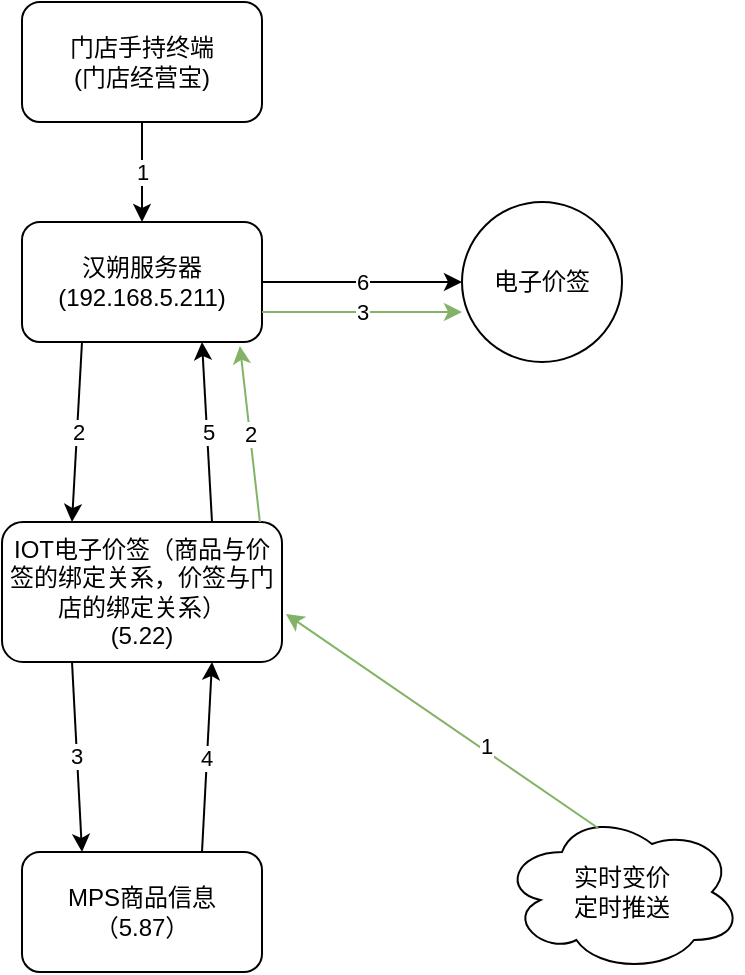 <mxfile version="14.1.8" type="github"><diagram id="gE1HtgRUrCBJ7OvZJQ6E" name="Page-1"><mxGraphModel dx="1422" dy="763" grid="1" gridSize="10" guides="1" tooltips="1" connect="1" arrows="1" fold="1" page="1" pageScale="1" pageWidth="827" pageHeight="1169" math="0" shadow="0"><root><mxCell id="0"/><mxCell id="1" parent="0"/><mxCell id="hWcRmn8jeREX_tlKCuTb-1" value="&lt;div&gt;汉朔服务器&lt;/div&gt;&lt;div&gt;(192.168.5.211)&lt;br&gt;&lt;/div&gt;" style="rounded=1;whiteSpace=wrap;html=1;" vertex="1" parent="1"><mxGeometry x="320" y="240" width="120" height="60" as="geometry"/></mxCell><mxCell id="hWcRmn8jeREX_tlKCuTb-2" value="门店手持终端&lt;br&gt;(门店经营宝)" style="rounded=1;whiteSpace=wrap;html=1;" vertex="1" parent="1"><mxGeometry x="320" y="130" width="120" height="60" as="geometry"/></mxCell><object label="1" id="hWcRmn8jeREX_tlKCuTb-3"><mxCell style="endArrow=classic;html=1;exitX=0.5;exitY=1;exitDx=0;exitDy=0;" edge="1" parent="1" source="hWcRmn8jeREX_tlKCuTb-2" target="hWcRmn8jeREX_tlKCuTb-1"><mxGeometry width="50" height="50" relative="1" as="geometry"><mxPoint x="390" y="410" as="sourcePoint"/><mxPoint x="440" y="360" as="targetPoint"/></mxGeometry></mxCell></object><mxCell id="hWcRmn8jeREX_tlKCuTb-4" value="IOT电子价签（商品与价签的绑定关系，价签与门店的绑定关系）&lt;br&gt;(5.22)" style="rounded=1;whiteSpace=wrap;html=1;" vertex="1" parent="1"><mxGeometry x="310" y="390" width="140" height="70" as="geometry"/></mxCell><mxCell id="hWcRmn8jeREX_tlKCuTb-5" value="2" style="endArrow=classic;html=1;exitX=0.25;exitY=1;exitDx=0;exitDy=0;entryX=0.25;entryY=0;entryDx=0;entryDy=0;" edge="1" parent="1" source="hWcRmn8jeREX_tlKCuTb-1" target="hWcRmn8jeREX_tlKCuTb-4"><mxGeometry width="50" height="50" relative="1" as="geometry"><mxPoint x="390" y="410" as="sourcePoint"/><mxPoint x="440" y="360" as="targetPoint"/></mxGeometry></mxCell><mxCell id="hWcRmn8jeREX_tlKCuTb-7" value="5" style="endArrow=classic;html=1;entryX=0.75;entryY=1;entryDx=0;entryDy=0;exitX=0.75;exitY=0;exitDx=0;exitDy=0;" edge="1" parent="1" source="hWcRmn8jeREX_tlKCuTb-4" target="hWcRmn8jeREX_tlKCuTb-1"><mxGeometry width="50" height="50" relative="1" as="geometry"><mxPoint x="270" y="570" as="sourcePoint"/><mxPoint x="320" y="520" as="targetPoint"/></mxGeometry></mxCell><mxCell id="hWcRmn8jeREX_tlKCuTb-8" value="MPS商品信息&lt;br&gt;（5.87）" style="rounded=1;whiteSpace=wrap;html=1;" vertex="1" parent="1"><mxGeometry x="320" y="555" width="120" height="60" as="geometry"/></mxCell><mxCell id="hWcRmn8jeREX_tlKCuTb-9" value="3" style="endArrow=classic;html=1;exitX=0.25;exitY=1;exitDx=0;exitDy=0;entryX=0.25;entryY=0;entryDx=0;entryDy=0;" edge="1" parent="1" source="hWcRmn8jeREX_tlKCuTb-4" target="hWcRmn8jeREX_tlKCuTb-8"><mxGeometry width="50" height="50" relative="1" as="geometry"><mxPoint x="390" y="450" as="sourcePoint"/><mxPoint x="440" y="400" as="targetPoint"/></mxGeometry></mxCell><mxCell id="hWcRmn8jeREX_tlKCuTb-10" value="4" style="endArrow=classic;html=1;exitX=0.75;exitY=0;exitDx=0;exitDy=0;entryX=0.75;entryY=1;entryDx=0;entryDy=0;" edge="1" parent="1" source="hWcRmn8jeREX_tlKCuTb-8" target="hWcRmn8jeREX_tlKCuTb-4"><mxGeometry width="50" height="50" relative="1" as="geometry"><mxPoint x="390" y="450" as="sourcePoint"/><mxPoint x="440" y="400" as="targetPoint"/></mxGeometry></mxCell><mxCell id="hWcRmn8jeREX_tlKCuTb-11" value="电子价签" style="ellipse;whiteSpace=wrap;html=1;aspect=fixed;" vertex="1" parent="1"><mxGeometry x="540" y="230" width="80" height="80" as="geometry"/></mxCell><mxCell id="hWcRmn8jeREX_tlKCuTb-12" value="6" style="endArrow=classic;html=1;exitX=1;exitY=0.5;exitDx=0;exitDy=0;entryX=0;entryY=0.5;entryDx=0;entryDy=0;" edge="1" parent="1" source="hWcRmn8jeREX_tlKCuTb-1" target="hWcRmn8jeREX_tlKCuTb-11"><mxGeometry width="50" height="50" relative="1" as="geometry"><mxPoint x="390" y="450" as="sourcePoint"/><mxPoint x="440" y="400" as="targetPoint"/></mxGeometry></mxCell><mxCell id="hWcRmn8jeREX_tlKCuTb-13" value="&lt;div&gt;实时变价&lt;/div&gt;&lt;div&gt;定时推送&lt;br&gt;&lt;/div&gt;" style="ellipse;shape=cloud;whiteSpace=wrap;html=1;" vertex="1" parent="1"><mxGeometry x="560" y="535" width="120" height="80" as="geometry"/></mxCell><mxCell id="hWcRmn8jeREX_tlKCuTb-14" value="" style="endArrow=classic;html=1;exitX=0.4;exitY=0.1;exitDx=0;exitDy=0;exitPerimeter=0;entryX=1.014;entryY=0.657;entryDx=0;entryDy=0;entryPerimeter=0;fillColor=#d5e8d4;strokeColor=#82b366;" edge="1" parent="1" source="hWcRmn8jeREX_tlKCuTb-13" target="hWcRmn8jeREX_tlKCuTb-4"><mxGeometry width="50" height="50" relative="1" as="geometry"><mxPoint x="390" y="450" as="sourcePoint"/><mxPoint x="440" y="400" as="targetPoint"/></mxGeometry></mxCell><mxCell id="hWcRmn8jeREX_tlKCuTb-15" value="1" style="edgeLabel;html=1;align=center;verticalAlign=middle;resizable=0;points=[];" vertex="1" connectable="0" parent="hWcRmn8jeREX_tlKCuTb-14"><mxGeometry x="-0.267" y="-2" relative="1" as="geometry"><mxPoint as="offset"/></mxGeometry></mxCell><mxCell id="hWcRmn8jeREX_tlKCuTb-17" value="2" style="endArrow=classic;html=1;entryX=0.908;entryY=1.033;entryDx=0;entryDy=0;entryPerimeter=0;exitX=0.921;exitY=0;exitDx=0;exitDy=0;exitPerimeter=0;fillColor=#d5e8d4;strokeColor=#82b366;" edge="1" parent="1" source="hWcRmn8jeREX_tlKCuTb-4" target="hWcRmn8jeREX_tlKCuTb-1"><mxGeometry width="50" height="50" relative="1" as="geometry"><mxPoint x="390" y="450" as="sourcePoint"/><mxPoint x="440" y="400" as="targetPoint"/></mxGeometry></mxCell><mxCell id="hWcRmn8jeREX_tlKCuTb-18" value="3" style="endArrow=classic;html=1;fontColor=#000000;exitX=1;exitY=0.75;exitDx=0;exitDy=0;entryX=0;entryY=0.688;entryDx=0;entryDy=0;entryPerimeter=0;fillColor=#d5e8d4;strokeColor=#82b366;" edge="1" parent="1" source="hWcRmn8jeREX_tlKCuTb-1" target="hWcRmn8jeREX_tlKCuTb-11"><mxGeometry width="50" height="50" relative="1" as="geometry"><mxPoint x="390" y="450" as="sourcePoint"/><mxPoint x="440" y="400" as="targetPoint"/></mxGeometry></mxCell></root></mxGraphModel></diagram></mxfile>
